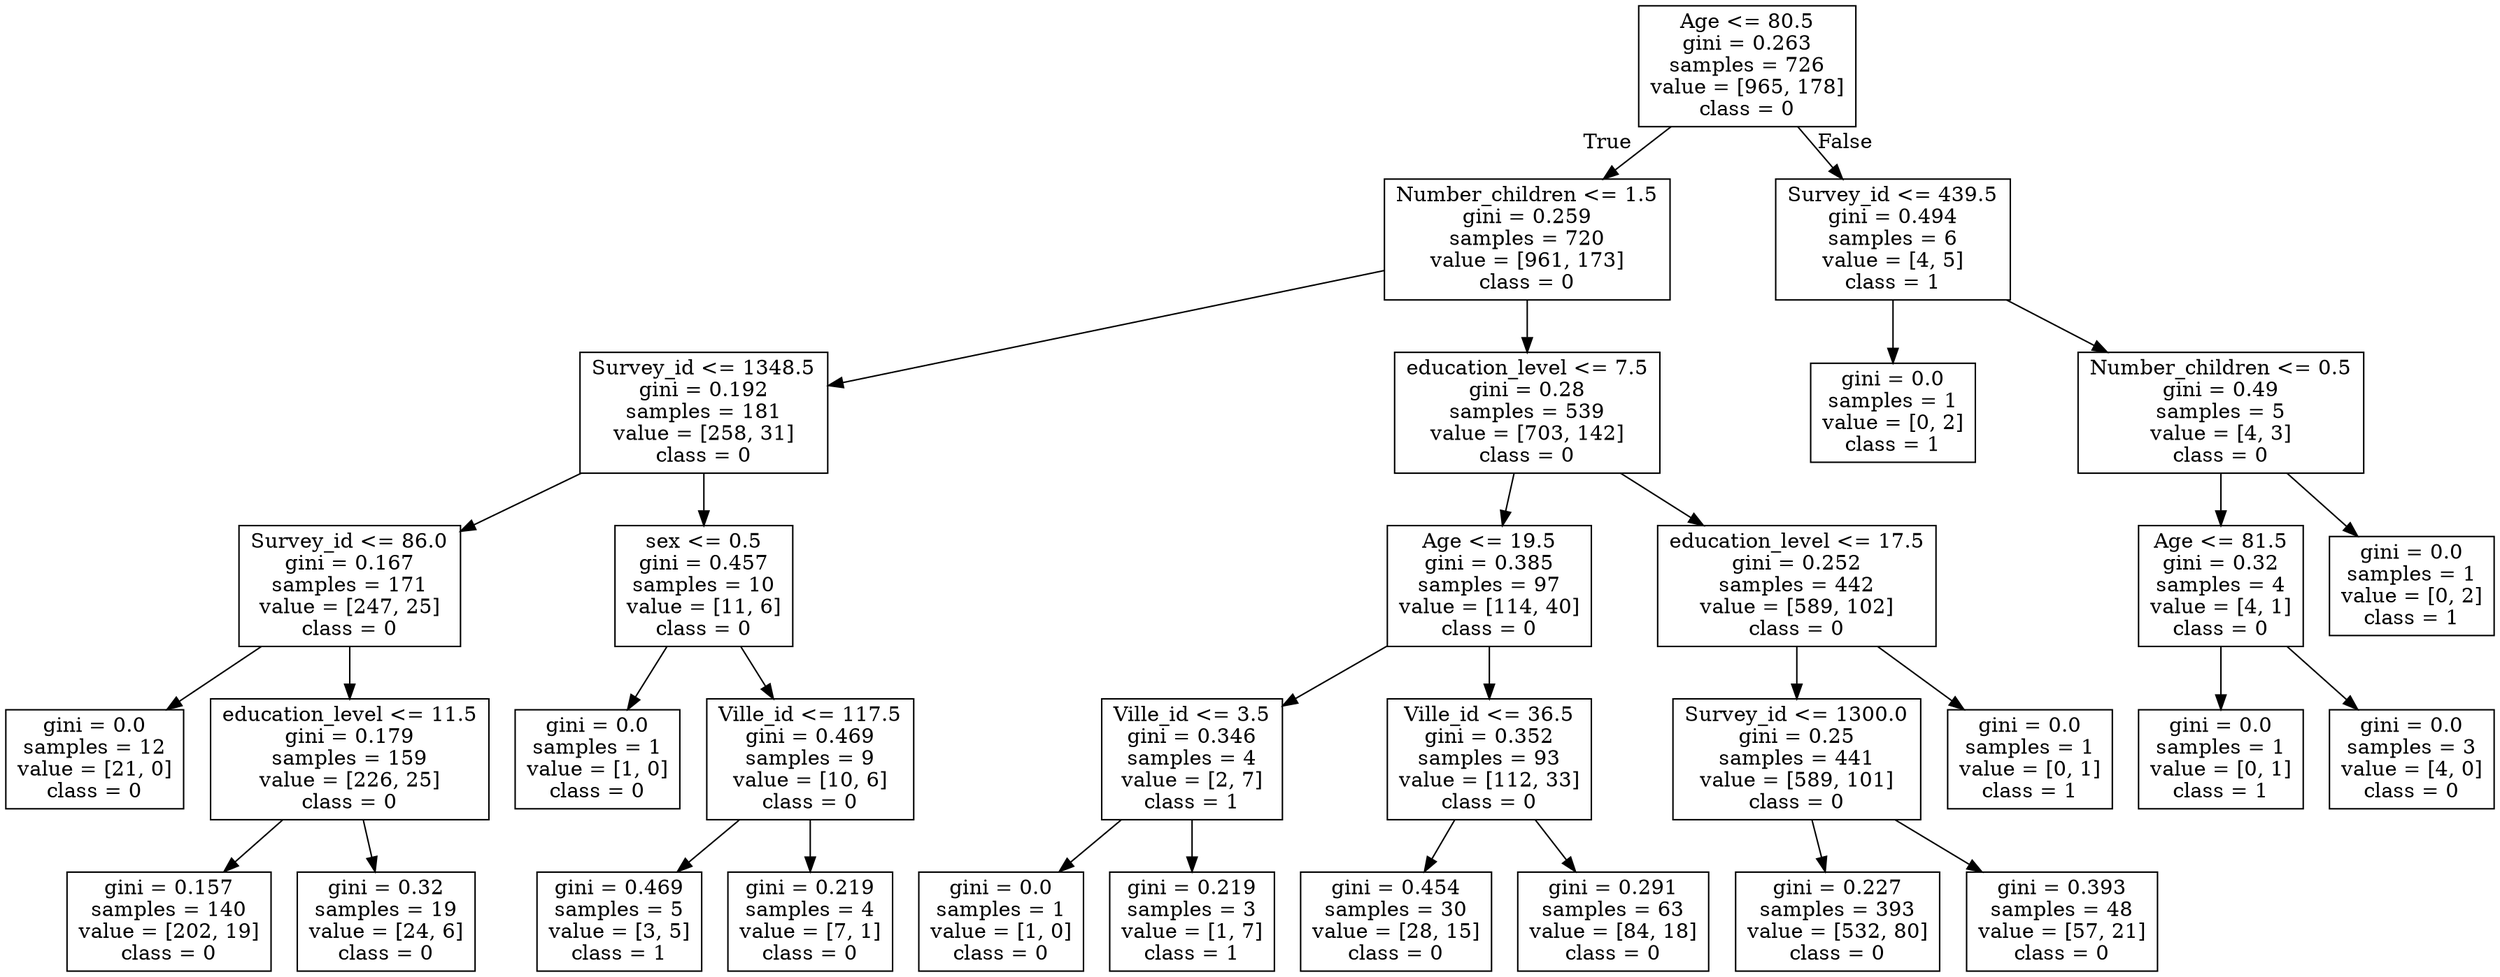 digraph Tree {
node [shape=box] ;
0 [label="Age <= 80.5\ngini = 0.263\nsamples = 726\nvalue = [965, 178]\nclass = 0"] ;
1 [label="Number_children <= 1.5\ngini = 0.259\nsamples = 720\nvalue = [961, 173]\nclass = 0"] ;
0 -> 1 [labeldistance=2.5, labelangle=45, headlabel="True"] ;
2 [label="Survey_id <= 1348.5\ngini = 0.192\nsamples = 181\nvalue = [258, 31]\nclass = 0"] ;
1 -> 2 ;
3 [label="Survey_id <= 86.0\ngini = 0.167\nsamples = 171\nvalue = [247, 25]\nclass = 0"] ;
2 -> 3 ;
4 [label="gini = 0.0\nsamples = 12\nvalue = [21, 0]\nclass = 0"] ;
3 -> 4 ;
5 [label="education_level <= 11.5\ngini = 0.179\nsamples = 159\nvalue = [226, 25]\nclass = 0"] ;
3 -> 5 ;
6 [label="gini = 0.157\nsamples = 140\nvalue = [202, 19]\nclass = 0"] ;
5 -> 6 ;
7 [label="gini = 0.32\nsamples = 19\nvalue = [24, 6]\nclass = 0"] ;
5 -> 7 ;
8 [label="sex <= 0.5\ngini = 0.457\nsamples = 10\nvalue = [11, 6]\nclass = 0"] ;
2 -> 8 ;
9 [label="gini = 0.0\nsamples = 1\nvalue = [1, 0]\nclass = 0"] ;
8 -> 9 ;
10 [label="Ville_id <= 117.5\ngini = 0.469\nsamples = 9\nvalue = [10, 6]\nclass = 0"] ;
8 -> 10 ;
11 [label="gini = 0.469\nsamples = 5\nvalue = [3, 5]\nclass = 1"] ;
10 -> 11 ;
12 [label="gini = 0.219\nsamples = 4\nvalue = [7, 1]\nclass = 0"] ;
10 -> 12 ;
13 [label="education_level <= 7.5\ngini = 0.28\nsamples = 539\nvalue = [703, 142]\nclass = 0"] ;
1 -> 13 ;
14 [label="Age <= 19.5\ngini = 0.385\nsamples = 97\nvalue = [114, 40]\nclass = 0"] ;
13 -> 14 ;
15 [label="Ville_id <= 3.5\ngini = 0.346\nsamples = 4\nvalue = [2, 7]\nclass = 1"] ;
14 -> 15 ;
16 [label="gini = 0.0\nsamples = 1\nvalue = [1, 0]\nclass = 0"] ;
15 -> 16 ;
17 [label="gini = 0.219\nsamples = 3\nvalue = [1, 7]\nclass = 1"] ;
15 -> 17 ;
18 [label="Ville_id <= 36.5\ngini = 0.352\nsamples = 93\nvalue = [112, 33]\nclass = 0"] ;
14 -> 18 ;
19 [label="gini = 0.454\nsamples = 30\nvalue = [28, 15]\nclass = 0"] ;
18 -> 19 ;
20 [label="gini = 0.291\nsamples = 63\nvalue = [84, 18]\nclass = 0"] ;
18 -> 20 ;
21 [label="education_level <= 17.5\ngini = 0.252\nsamples = 442\nvalue = [589, 102]\nclass = 0"] ;
13 -> 21 ;
22 [label="Survey_id <= 1300.0\ngini = 0.25\nsamples = 441\nvalue = [589, 101]\nclass = 0"] ;
21 -> 22 ;
23 [label="gini = 0.227\nsamples = 393\nvalue = [532, 80]\nclass = 0"] ;
22 -> 23 ;
24 [label="gini = 0.393\nsamples = 48\nvalue = [57, 21]\nclass = 0"] ;
22 -> 24 ;
25 [label="gini = 0.0\nsamples = 1\nvalue = [0, 1]\nclass = 1"] ;
21 -> 25 ;
26 [label="Survey_id <= 439.5\ngini = 0.494\nsamples = 6\nvalue = [4, 5]\nclass = 1"] ;
0 -> 26 [labeldistance=2.5, labelangle=-45, headlabel="False"] ;
27 [label="gini = 0.0\nsamples = 1\nvalue = [0, 2]\nclass = 1"] ;
26 -> 27 ;
28 [label="Number_children <= 0.5\ngini = 0.49\nsamples = 5\nvalue = [4, 3]\nclass = 0"] ;
26 -> 28 ;
29 [label="Age <= 81.5\ngini = 0.32\nsamples = 4\nvalue = [4, 1]\nclass = 0"] ;
28 -> 29 ;
30 [label="gini = 0.0\nsamples = 1\nvalue = [0, 1]\nclass = 1"] ;
29 -> 30 ;
31 [label="gini = 0.0\nsamples = 3\nvalue = [4, 0]\nclass = 0"] ;
29 -> 31 ;
32 [label="gini = 0.0\nsamples = 1\nvalue = [0, 2]\nclass = 1"] ;
28 -> 32 ;
}